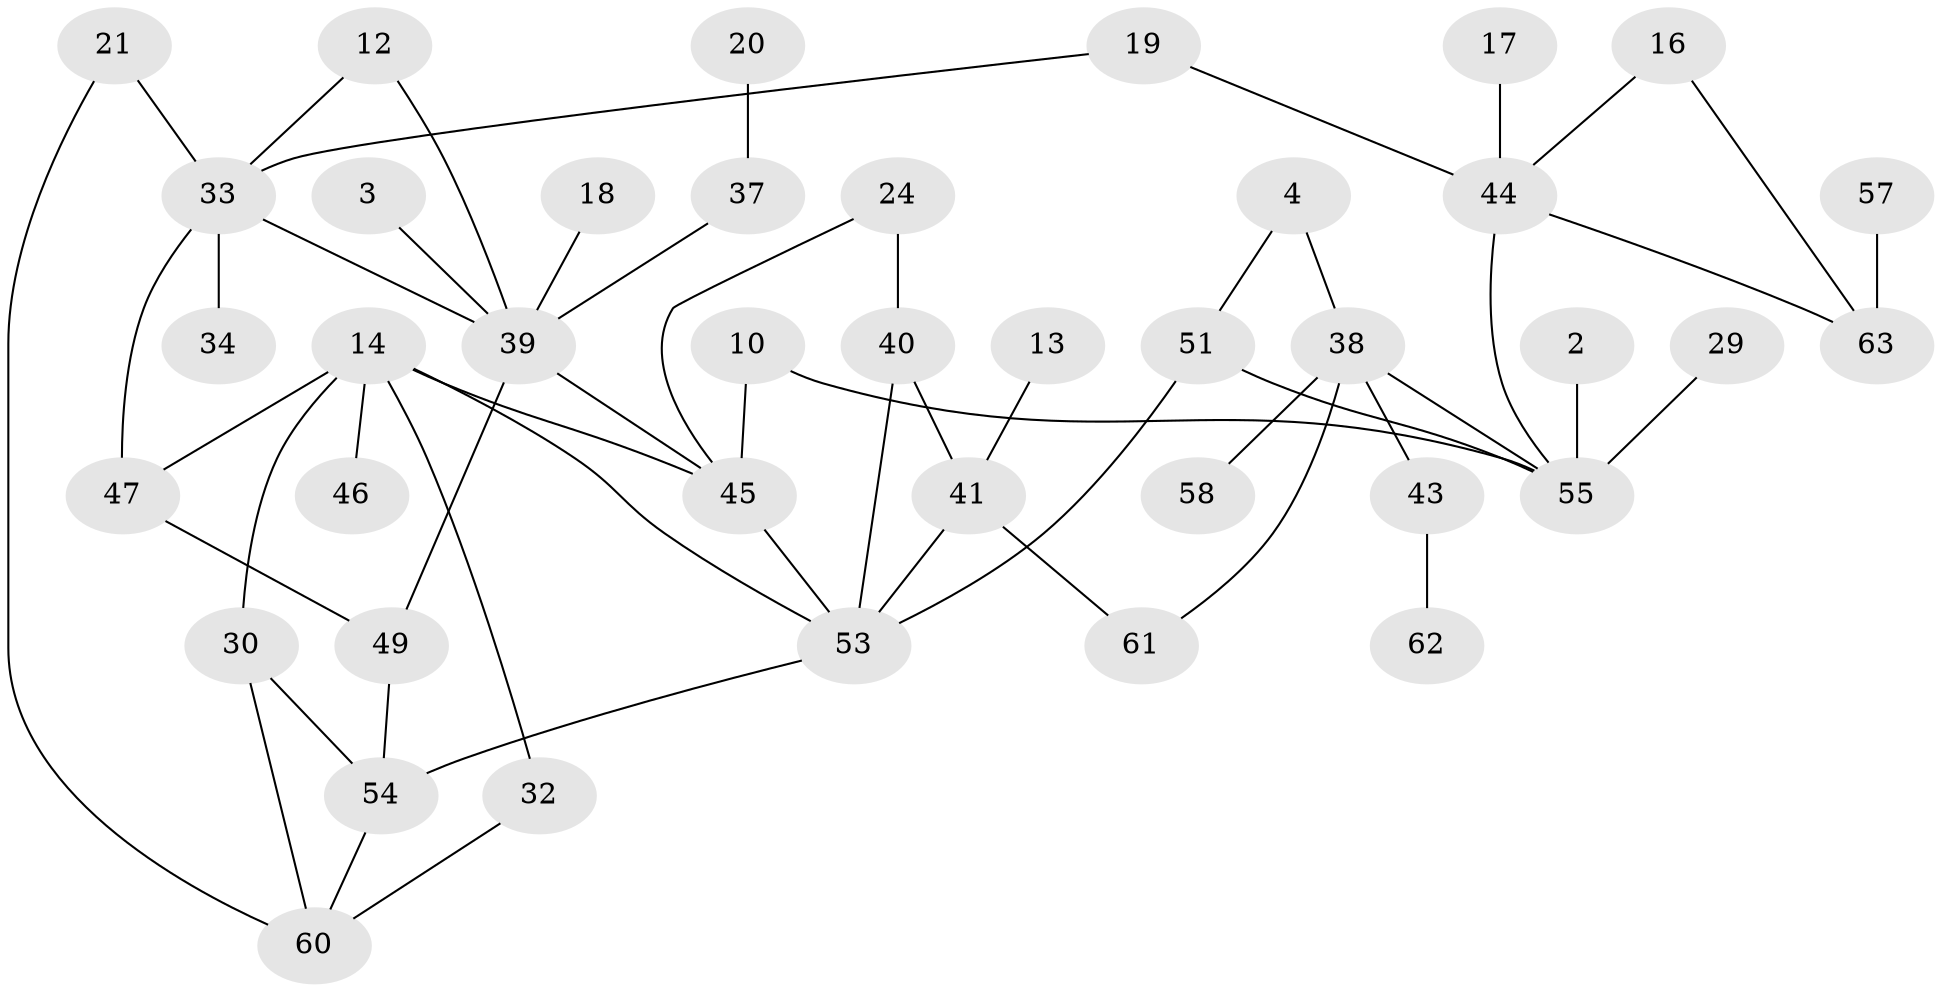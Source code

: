 // original degree distribution, {4: 0.08, 1: 0.28, 0: 0.152, 3: 0.136, 2: 0.304, 5: 0.032, 6: 0.016}
// Generated by graph-tools (version 1.1) at 2025/49/03/09/25 03:49:08]
// undirected, 40 vertices, 55 edges
graph export_dot {
graph [start="1"]
  node [color=gray90,style=filled];
  2;
  3;
  4;
  10;
  12;
  13;
  14;
  16;
  17;
  18;
  19;
  20;
  21;
  24;
  29;
  30;
  32;
  33;
  34;
  37;
  38;
  39;
  40;
  41;
  43;
  44;
  45;
  46;
  47;
  49;
  51;
  53;
  54;
  55;
  57;
  58;
  60;
  61;
  62;
  63;
  2 -- 55 [weight=1.0];
  3 -- 39 [weight=1.0];
  4 -- 38 [weight=1.0];
  4 -- 51 [weight=1.0];
  10 -- 45 [weight=1.0];
  10 -- 55 [weight=1.0];
  12 -- 33 [weight=1.0];
  12 -- 39 [weight=1.0];
  13 -- 41 [weight=1.0];
  14 -- 30 [weight=1.0];
  14 -- 32 [weight=1.0];
  14 -- 45 [weight=1.0];
  14 -- 46 [weight=1.0];
  14 -- 47 [weight=1.0];
  14 -- 53 [weight=1.0];
  16 -- 44 [weight=1.0];
  16 -- 63 [weight=1.0];
  17 -- 44 [weight=1.0];
  18 -- 39 [weight=1.0];
  19 -- 33 [weight=1.0];
  19 -- 44 [weight=1.0];
  20 -- 37 [weight=1.0];
  21 -- 33 [weight=1.0];
  21 -- 60 [weight=1.0];
  24 -- 40 [weight=1.0];
  24 -- 45 [weight=1.0];
  29 -- 55 [weight=1.0];
  30 -- 54 [weight=1.0];
  30 -- 60 [weight=1.0];
  32 -- 60 [weight=1.0];
  33 -- 34 [weight=1.0];
  33 -- 39 [weight=1.0];
  33 -- 47 [weight=1.0];
  37 -- 39 [weight=1.0];
  38 -- 43 [weight=1.0];
  38 -- 55 [weight=1.0];
  38 -- 58 [weight=1.0];
  38 -- 61 [weight=1.0];
  39 -- 45 [weight=1.0];
  39 -- 49 [weight=1.0];
  40 -- 41 [weight=1.0];
  40 -- 53 [weight=1.0];
  41 -- 53 [weight=2.0];
  41 -- 61 [weight=1.0];
  43 -- 62 [weight=1.0];
  44 -- 55 [weight=1.0];
  44 -- 63 [weight=1.0];
  45 -- 53 [weight=1.0];
  47 -- 49 [weight=1.0];
  49 -- 54 [weight=1.0];
  51 -- 53 [weight=1.0];
  51 -- 55 [weight=1.0];
  53 -- 54 [weight=1.0];
  54 -- 60 [weight=1.0];
  57 -- 63 [weight=1.0];
}

